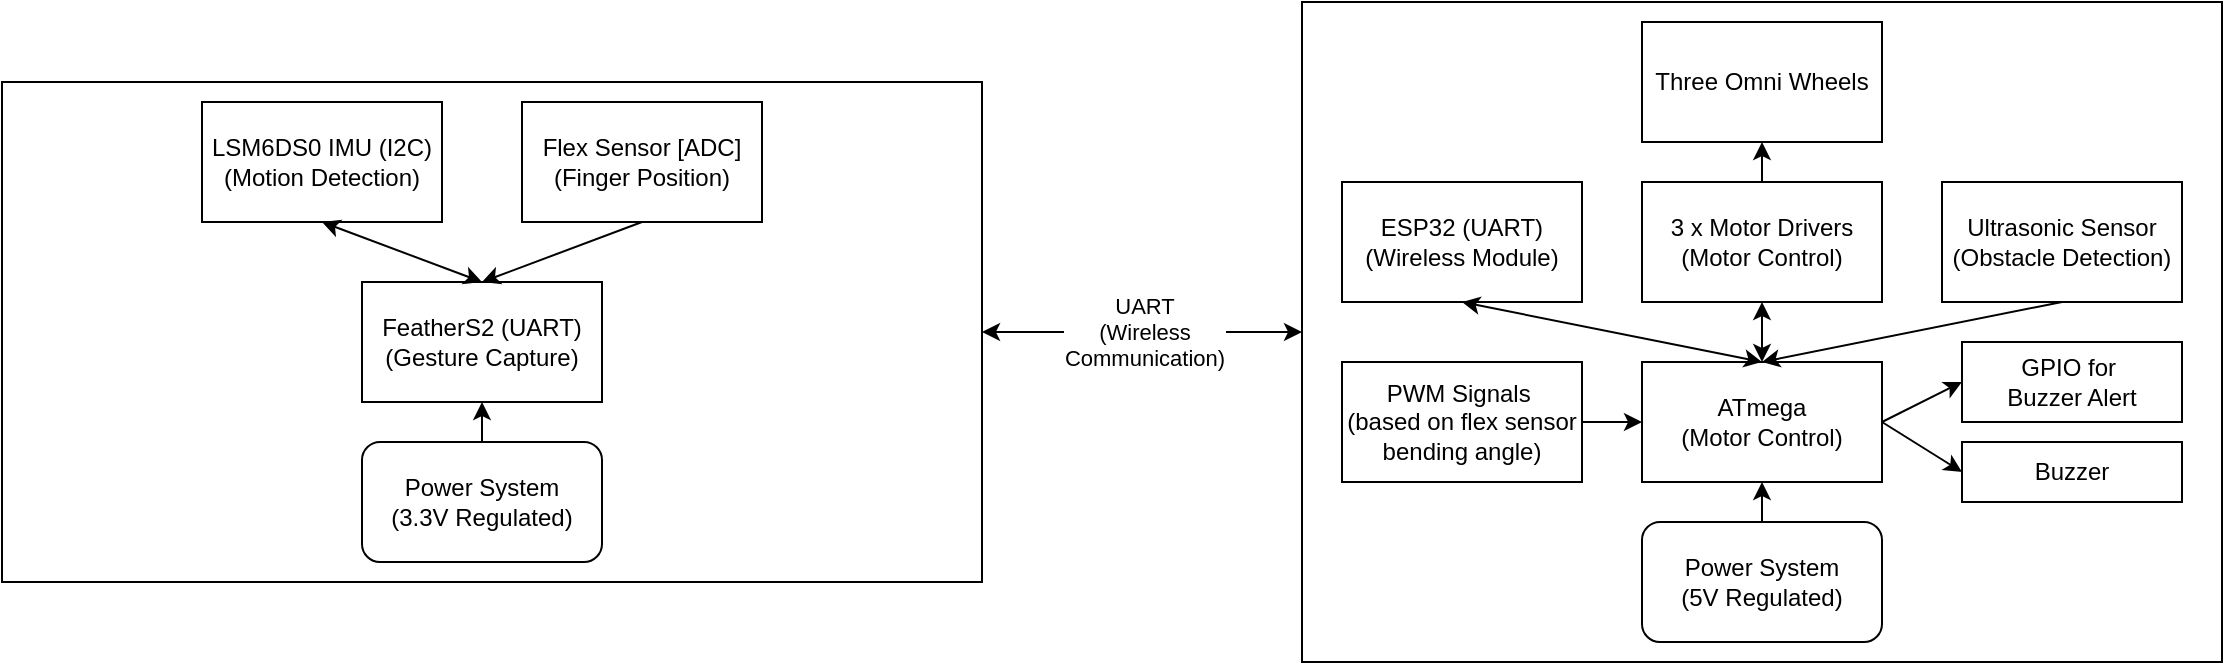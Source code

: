 <mxfile version="26.1.1">
  <diagram name="Page-1" id="FBvv6D0FgZdEssNOhiTR">
    <mxGraphModel dx="1333" dy="720" grid="1" gridSize="10" guides="1" tooltips="1" connect="1" arrows="1" fold="1" page="1" pageScale="1" pageWidth="1654" pageHeight="2336" math="0" shadow="0">
      <root>
        <mxCell id="0" />
        <mxCell id="1" parent="0" />
        <mxCell id="Hwga3ibiMN_EX1LtqwRA-32" value="" style="rounded=0;whiteSpace=wrap;html=1;" vertex="1" parent="1">
          <mxGeometry x="930" y="160" width="460" height="330" as="geometry" />
        </mxCell>
        <mxCell id="Hwga3ibiMN_EX1LtqwRA-2" value="" style="rounded=0;whiteSpace=wrap;html=1;" vertex="1" parent="1">
          <mxGeometry x="280" y="200" width="490" height="250" as="geometry" />
        </mxCell>
        <mxCell id="UtW_tzCOETzNDBHTeHjL-1" value="FeatherS2 (UART)&lt;div&gt;(Gesture Capture)&lt;/div&gt;" style="rounded=0;whiteSpace=wrap;html=1;" parent="1" vertex="1">
          <mxGeometry x="460" y="300" width="120" height="60" as="geometry" />
        </mxCell>
        <mxCell id="UtW_tzCOETzNDBHTeHjL-2" value="LSM6DS0 IMU (I2C)&lt;div&gt;(Motion Detection)&lt;/div&gt;" style="rounded=0;whiteSpace=wrap;html=1;" parent="1" vertex="1">
          <mxGeometry x="380" y="210" width="120" height="60" as="geometry" />
        </mxCell>
        <mxCell id="UtW_tzCOETzNDBHTeHjL-3" value="Flex Sensor [ADC]&lt;div&gt;(Finger Position)&lt;/div&gt;" style="rounded=0;whiteSpace=wrap;html=1;" parent="1" vertex="1">
          <mxGeometry x="540" y="210" width="120" height="60" as="geometry" />
        </mxCell>
        <mxCell id="UtW_tzCOETzNDBHTeHjL-6" value="" style="endArrow=classic;html=1;rounded=0;exitX=0.5;exitY=1;exitDx=0;exitDy=0;entryX=0.5;entryY=0;entryDx=0;entryDy=0;" parent="1" source="UtW_tzCOETzNDBHTeHjL-3" target="UtW_tzCOETzNDBHTeHjL-1" edge="1">
          <mxGeometry width="50" height="50" relative="1" as="geometry">
            <mxPoint x="630" y="320" as="sourcePoint" />
            <mxPoint x="680" y="270" as="targetPoint" />
          </mxGeometry>
        </mxCell>
        <mxCell id="UtW_tzCOETzNDBHTeHjL-9" value="Power System&lt;div&gt;(3.3V Regulated)&lt;/div&gt;" style="rounded=1;whiteSpace=wrap;html=1;" parent="1" vertex="1">
          <mxGeometry x="460" y="380" width="120" height="60" as="geometry" />
        </mxCell>
        <mxCell id="UtW_tzCOETzNDBHTeHjL-10" value="" style="endArrow=classic;html=1;rounded=0;exitX=0.5;exitY=0;exitDx=0;exitDy=0;entryX=0.5;entryY=1;entryDx=0;entryDy=0;" parent="1" source="UtW_tzCOETzNDBHTeHjL-9" target="UtW_tzCOETzNDBHTeHjL-1" edge="1">
          <mxGeometry width="50" height="50" relative="1" as="geometry">
            <mxPoint x="630" y="320" as="sourcePoint" />
            <mxPoint x="680" y="270" as="targetPoint" />
          </mxGeometry>
        </mxCell>
        <mxCell id="Hwga3ibiMN_EX1LtqwRA-1" value="" style="endArrow=classic;startArrow=classic;html=1;rounded=0;exitX=0.5;exitY=1;exitDx=0;exitDy=0;entryX=0.5;entryY=0;entryDx=0;entryDy=0;" edge="1" parent="1" source="UtW_tzCOETzNDBHTeHjL-2" target="UtW_tzCOETzNDBHTeHjL-1">
          <mxGeometry width="50" height="50" relative="1" as="geometry">
            <mxPoint x="510" y="360" as="sourcePoint" />
            <mxPoint x="490" y="290" as="targetPoint" />
          </mxGeometry>
        </mxCell>
        <mxCell id="Hwga3ibiMN_EX1LtqwRA-3" value="ATmega&lt;div&gt;(Motor Control)&lt;/div&gt;" style="rounded=0;whiteSpace=wrap;html=1;" vertex="1" parent="1">
          <mxGeometry x="1100" y="340" width="120" height="60" as="geometry" />
        </mxCell>
        <mxCell id="Hwga3ibiMN_EX1LtqwRA-4" value="ESP32 (UART)&lt;div&gt;(Wireless Module)&lt;/div&gt;" style="rounded=0;whiteSpace=wrap;html=1;" vertex="1" parent="1">
          <mxGeometry x="950" y="250" width="120" height="60" as="geometry" />
        </mxCell>
        <mxCell id="Hwga3ibiMN_EX1LtqwRA-5" value="" style="endArrow=classic;startArrow=classic;html=1;rounded=0;exitX=0.5;exitY=1;exitDx=0;exitDy=0;entryX=0.5;entryY=0;entryDx=0;entryDy=0;" edge="1" parent="1" source="Hwga3ibiMN_EX1LtqwRA-4" target="Hwga3ibiMN_EX1LtqwRA-3">
          <mxGeometry width="50" height="50" relative="1" as="geometry">
            <mxPoint x="920" y="330" as="sourcePoint" />
            <mxPoint x="970" y="280" as="targetPoint" />
          </mxGeometry>
        </mxCell>
        <mxCell id="Hwga3ibiMN_EX1LtqwRA-6" value="3 x Motor Drivers&lt;div&gt;(Motor Control)&lt;/div&gt;" style="rounded=0;whiteSpace=wrap;html=1;" vertex="1" parent="1">
          <mxGeometry x="1100" y="250" width="120" height="60" as="geometry" />
        </mxCell>
        <mxCell id="Hwga3ibiMN_EX1LtqwRA-8" value="" style="endArrow=classic;startArrow=classic;html=1;rounded=0;entryX=0.5;entryY=1;entryDx=0;entryDy=0;exitX=0.5;exitY=0;exitDx=0;exitDy=0;" edge="1" parent="1" source="Hwga3ibiMN_EX1LtqwRA-3" target="Hwga3ibiMN_EX1LtqwRA-6">
          <mxGeometry width="50" height="50" relative="1" as="geometry">
            <mxPoint x="1030" y="440" as="sourcePoint" />
            <mxPoint x="1080" y="390" as="targetPoint" />
          </mxGeometry>
        </mxCell>
        <mxCell id="Hwga3ibiMN_EX1LtqwRA-9" value="Ultrasonic Sensor&lt;div&gt;(Obstacle Detection)&lt;/div&gt;" style="rounded=0;whiteSpace=wrap;html=1;" vertex="1" parent="1">
          <mxGeometry x="1250" y="250" width="120" height="60" as="geometry" />
        </mxCell>
        <mxCell id="Hwga3ibiMN_EX1LtqwRA-10" value="" style="endArrow=classic;html=1;rounded=0;exitX=0.5;exitY=1;exitDx=0;exitDy=0;entryX=0.5;entryY=0;entryDx=0;entryDy=0;" edge="1" parent="1" source="Hwga3ibiMN_EX1LtqwRA-9" target="Hwga3ibiMN_EX1LtqwRA-3">
          <mxGeometry width="50" height="50" relative="1" as="geometry">
            <mxPoint x="1285" y="420" as="sourcePoint" />
            <mxPoint x="1335" y="370" as="targetPoint" />
          </mxGeometry>
        </mxCell>
        <mxCell id="Hwga3ibiMN_EX1LtqwRA-13" value="Buzzer" style="rounded=0;whiteSpace=wrap;html=1;" vertex="1" parent="1">
          <mxGeometry x="1260" y="380" width="110" height="30" as="geometry" />
        </mxCell>
        <mxCell id="Hwga3ibiMN_EX1LtqwRA-14" value="" style="endArrow=classic;html=1;rounded=0;exitX=1;exitY=0.5;exitDx=0;exitDy=0;entryX=0;entryY=0.5;entryDx=0;entryDy=0;" edge="1" parent="1" source="Hwga3ibiMN_EX1LtqwRA-3" target="Hwga3ibiMN_EX1LtqwRA-13">
          <mxGeometry width="50" height="50" relative="1" as="geometry">
            <mxPoint x="1130" y="400" as="sourcePoint" />
            <mxPoint x="1180" y="350" as="targetPoint" />
          </mxGeometry>
        </mxCell>
        <mxCell id="Hwga3ibiMN_EX1LtqwRA-16" value="" style="endArrow=classic;startArrow=classic;html=1;rounded=0;exitX=1;exitY=0.5;exitDx=0;exitDy=0;entryX=0;entryY=0.5;entryDx=0;entryDy=0;" edge="1" parent="1" source="Hwga3ibiMN_EX1LtqwRA-2" target="Hwga3ibiMN_EX1LtqwRA-32">
          <mxGeometry width="50" height="50" relative="1" as="geometry">
            <mxPoint x="920" y="220" as="sourcePoint" />
            <mxPoint x="915" y="330" as="targetPoint" />
          </mxGeometry>
        </mxCell>
        <mxCell id="Hwga3ibiMN_EX1LtqwRA-17" value="UART&lt;div&gt;(Wireless&lt;/div&gt;&lt;div&gt;Communication)&lt;/div&gt;" style="edgeLabel;html=1;align=center;verticalAlign=middle;resizable=0;points=[];" vertex="1" connectable="0" parent="Hwga3ibiMN_EX1LtqwRA-16">
          <mxGeometry x="0.205" y="4" relative="1" as="geometry">
            <mxPoint x="-16" y="4" as="offset" />
          </mxGeometry>
        </mxCell>
        <mxCell id="Hwga3ibiMN_EX1LtqwRA-18" value="PWM Signals&amp;nbsp;&lt;div&gt;(based on flex sensor bending angle)&lt;/div&gt;" style="rounded=0;whiteSpace=wrap;html=1;" vertex="1" parent="1">
          <mxGeometry x="950" y="340" width="120" height="60" as="geometry" />
        </mxCell>
        <mxCell id="Hwga3ibiMN_EX1LtqwRA-20" value="" style="endArrow=classic;html=1;rounded=0;exitX=1;exitY=0.5;exitDx=0;exitDy=0;entryX=0;entryY=0.5;entryDx=0;entryDy=0;" edge="1" parent="1" source="Hwga3ibiMN_EX1LtqwRA-18" target="Hwga3ibiMN_EX1LtqwRA-3">
          <mxGeometry width="50" height="50" relative="1" as="geometry">
            <mxPoint x="1070" y="600" as="sourcePoint" />
            <mxPoint x="1120" y="550" as="targetPoint" />
          </mxGeometry>
        </mxCell>
        <mxCell id="Hwga3ibiMN_EX1LtqwRA-24" value="Three Omni Wheels" style="rounded=0;whiteSpace=wrap;html=1;" vertex="1" parent="1">
          <mxGeometry x="1100" y="170" width="120" height="60" as="geometry" />
        </mxCell>
        <mxCell id="Hwga3ibiMN_EX1LtqwRA-25" value="" style="endArrow=classic;html=1;rounded=0;exitX=0.5;exitY=0;exitDx=0;exitDy=0;entryX=0.5;entryY=1;entryDx=0;entryDy=0;" edge="1" parent="1" source="Hwga3ibiMN_EX1LtqwRA-6" target="Hwga3ibiMN_EX1LtqwRA-24">
          <mxGeometry width="50" height="50" relative="1" as="geometry">
            <mxPoint x="990" y="170" as="sourcePoint" />
            <mxPoint x="1040" y="120" as="targetPoint" />
          </mxGeometry>
        </mxCell>
        <mxCell id="Hwga3ibiMN_EX1LtqwRA-26" value="Power System&lt;div&gt;(5V Regulated)&lt;/div&gt;" style="rounded=1;whiteSpace=wrap;html=1;" vertex="1" parent="1">
          <mxGeometry x="1100" y="420" width="120" height="60" as="geometry" />
        </mxCell>
        <mxCell id="Hwga3ibiMN_EX1LtqwRA-27" value="" style="endArrow=classic;html=1;rounded=0;exitX=0.5;exitY=0;exitDx=0;exitDy=0;entryX=0.5;entryY=1;entryDx=0;entryDy=0;" edge="1" parent="1" source="Hwga3ibiMN_EX1LtqwRA-26" target="Hwga3ibiMN_EX1LtqwRA-3">
          <mxGeometry width="50" height="50" relative="1" as="geometry">
            <mxPoint x="870" y="360" as="sourcePoint" />
            <mxPoint x="920" y="310" as="targetPoint" />
          </mxGeometry>
        </mxCell>
        <mxCell id="Hwga3ibiMN_EX1LtqwRA-28" value="GPIO for&amp;nbsp;&lt;div&gt;Buzzer Alert&lt;/div&gt;" style="rounded=0;whiteSpace=wrap;html=1;" vertex="1" parent="1">
          <mxGeometry x="1260" y="330" width="110" height="40" as="geometry" />
        </mxCell>
        <mxCell id="Hwga3ibiMN_EX1LtqwRA-29" value="" style="endArrow=classic;html=1;rounded=0;exitX=1;exitY=0.5;exitDx=0;exitDy=0;entryX=0;entryY=0.5;entryDx=0;entryDy=0;" edge="1" parent="1" source="Hwga3ibiMN_EX1LtqwRA-3" target="Hwga3ibiMN_EX1LtqwRA-28">
          <mxGeometry width="50" height="50" relative="1" as="geometry">
            <mxPoint x="1230" y="390" as="sourcePoint" />
            <mxPoint x="1280" y="340" as="targetPoint" />
          </mxGeometry>
        </mxCell>
      </root>
    </mxGraphModel>
  </diagram>
</mxfile>
